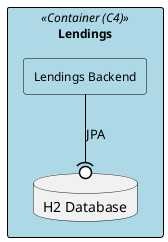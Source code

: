 @startuml
!define RECTANGLE_COLOR #ADD8E6
skinparam componentStyle rectangle
skinparam rectangle {
    BackgroundColor RECTANGLE_COLOR
    BorderColor black
    FontSize 12
    FontColor black
}
skinparam node {
    BackgroundColor white
    BorderColor black
}
skinparam arrow {
    Color black
}

rectangle "Lendings" <<Container (C4)>> {
    rectangle "Lendings Backend" as lendings_backend
    database "H2 Database" as lendings_db
}

lendings_backend -[#black,plain]-(0 lendings_db : JPA

@enduml

